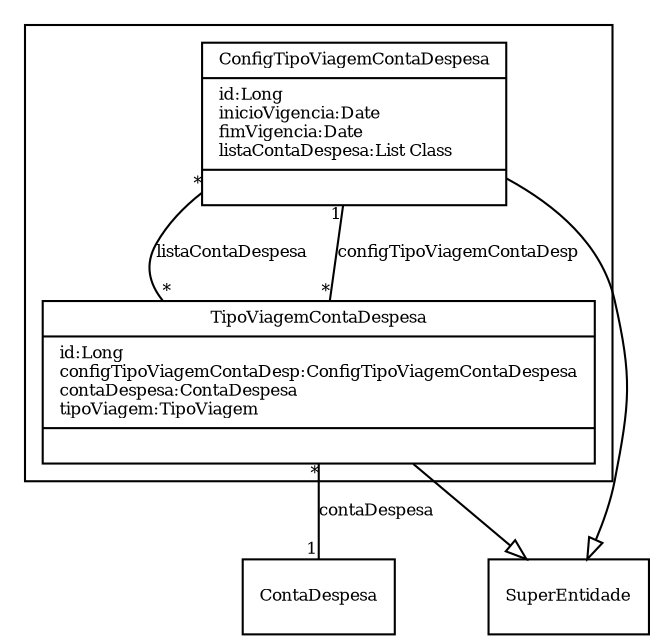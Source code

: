 digraph G{
fontname = "Times-Roman"
fontsize = 8

node [
        fontname = "Times-Roman"
        fontsize = 8
        shape = "record"
]

edge [
        fontname = "Times-Roman"
        fontsize = 8
]

subgraph clusterCONFIGURACAO_CONTA_DE_DESPESATIPO_DE_VIAGEM
{
ConfigTipoViagemContaDespesa [label = "{ConfigTipoViagemContaDespesa|id:Long\linicioVigencia:Date\lfimVigencia:Date\llistaContaDespesa:List Class\l|\l}"]
TipoViagemContaDespesa [label = "{TipoViagemContaDespesa|id:Long\lconfigTipoViagemContaDesp:ConfigTipoViagemContaDespesa\lcontaDespesa:ContaDespesa\ltipoViagem:TipoViagem\l|\l}"]
}
edge [arrowhead = "none" headlabel = "*" taillabel = "*"] ConfigTipoViagemContaDespesa -> TipoViagemContaDespesa [label = "listaContaDespesa"]
edge [ arrowhead = "empty" headlabel = "" taillabel = ""] ConfigTipoViagemContaDespesa -> SuperEntidade
edge [arrowhead = "none" headlabel = "1" taillabel = "*"] TipoViagemContaDespesa -> ConfigTipoViagemContaDespesa [label = "configTipoViagemContaDesp"]
edge [arrowhead = "none" headlabel = "1" taillabel = "*"] TipoViagemContaDespesa -> ContaDespesa [label = "contaDespesa"]
edge [ arrowhead = "empty" headlabel = "" taillabel = ""] TipoViagemContaDespesa -> SuperEntidade
}
